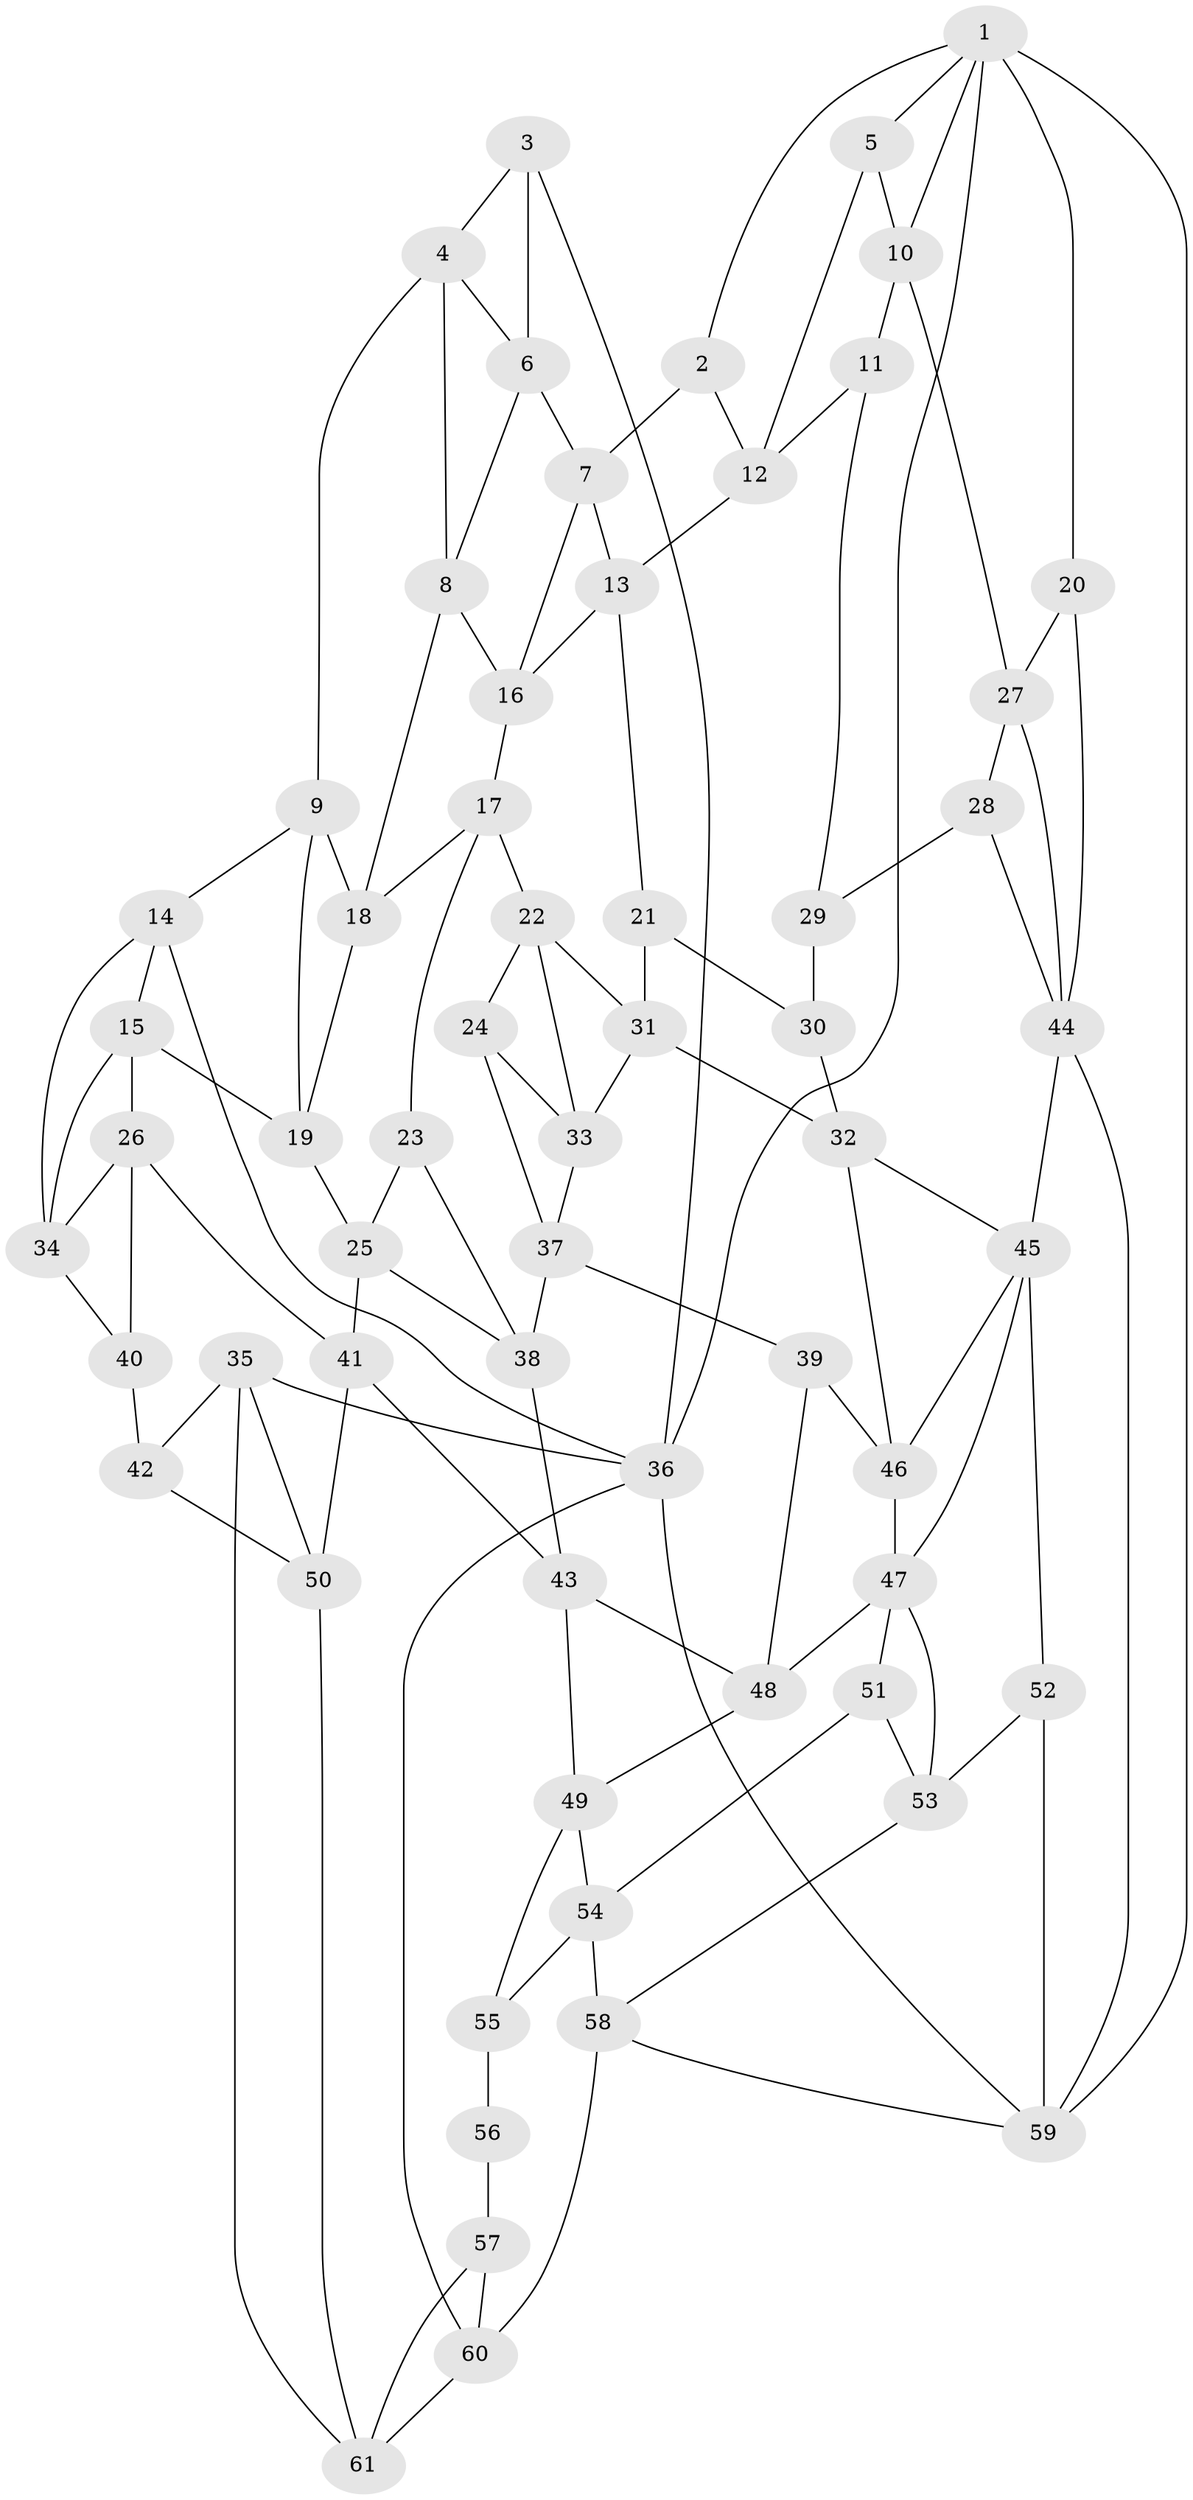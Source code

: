 // original degree distribution, {3: 0.01639344262295082, 4: 0.18032786885245902, 6: 0.16393442622950818, 5: 0.639344262295082}
// Generated by graph-tools (version 1.1) at 2025/27/03/09/25 03:27:08]
// undirected, 61 vertices, 116 edges
graph export_dot {
graph [start="1"]
  node [color=gray90,style=filled];
  1;
  2;
  3;
  4;
  5;
  6;
  7;
  8;
  9;
  10;
  11;
  12;
  13;
  14;
  15;
  16;
  17;
  18;
  19;
  20;
  21;
  22;
  23;
  24;
  25;
  26;
  27;
  28;
  29;
  30;
  31;
  32;
  33;
  34;
  35;
  36;
  37;
  38;
  39;
  40;
  41;
  42;
  43;
  44;
  45;
  46;
  47;
  48;
  49;
  50;
  51;
  52;
  53;
  54;
  55;
  56;
  57;
  58;
  59;
  60;
  61;
  1 -- 2 [weight=1.0];
  1 -- 5 [weight=1.0];
  1 -- 10 [weight=1.0];
  1 -- 20 [weight=1.0];
  1 -- 36 [weight=1.0];
  1 -- 59 [weight=1.0];
  2 -- 7 [weight=1.0];
  2 -- 12 [weight=1.0];
  3 -- 4 [weight=1.0];
  3 -- 6 [weight=1.0];
  3 -- 36 [weight=1.0];
  4 -- 6 [weight=1.0];
  4 -- 8 [weight=1.0];
  4 -- 9 [weight=1.0];
  5 -- 10 [weight=1.0];
  5 -- 12 [weight=1.0];
  6 -- 7 [weight=1.0];
  6 -- 8 [weight=1.0];
  7 -- 13 [weight=1.0];
  7 -- 16 [weight=1.0];
  8 -- 16 [weight=1.0];
  8 -- 18 [weight=1.0];
  9 -- 14 [weight=1.0];
  9 -- 18 [weight=1.0];
  9 -- 19 [weight=1.0];
  10 -- 11 [weight=1.0];
  10 -- 27 [weight=1.0];
  11 -- 12 [weight=1.0];
  11 -- 29 [weight=1.0];
  12 -- 13 [weight=1.0];
  13 -- 16 [weight=1.0];
  13 -- 21 [weight=1.0];
  14 -- 15 [weight=1.0];
  14 -- 34 [weight=1.0];
  14 -- 36 [weight=1.0];
  15 -- 19 [weight=1.0];
  15 -- 26 [weight=1.0];
  15 -- 34 [weight=1.0];
  16 -- 17 [weight=1.0];
  17 -- 18 [weight=1.0];
  17 -- 22 [weight=1.0];
  17 -- 23 [weight=1.0];
  18 -- 19 [weight=1.0];
  19 -- 25 [weight=1.0];
  20 -- 27 [weight=1.0];
  20 -- 44 [weight=1.0];
  21 -- 30 [weight=1.0];
  21 -- 31 [weight=1.0];
  22 -- 24 [weight=1.0];
  22 -- 31 [weight=1.0];
  22 -- 33 [weight=1.0];
  23 -- 25 [weight=1.0];
  23 -- 38 [weight=1.0];
  24 -- 33 [weight=1.0];
  24 -- 37 [weight=1.0];
  25 -- 38 [weight=1.0];
  25 -- 41 [weight=1.0];
  26 -- 34 [weight=1.0];
  26 -- 40 [weight=1.0];
  26 -- 41 [weight=1.0];
  27 -- 28 [weight=1.0];
  27 -- 44 [weight=1.0];
  28 -- 29 [weight=1.0];
  28 -- 44 [weight=1.0];
  29 -- 30 [weight=2.0];
  30 -- 32 [weight=1.0];
  31 -- 32 [weight=1.0];
  31 -- 33 [weight=1.0];
  32 -- 45 [weight=1.0];
  32 -- 46 [weight=1.0];
  33 -- 37 [weight=1.0];
  34 -- 40 [weight=1.0];
  35 -- 36 [weight=1.0];
  35 -- 42 [weight=1.0];
  35 -- 50 [weight=1.0];
  35 -- 61 [weight=1.0];
  36 -- 59 [weight=1.0];
  36 -- 60 [weight=1.0];
  37 -- 38 [weight=1.0];
  37 -- 39 [weight=1.0];
  38 -- 43 [weight=1.0];
  39 -- 46 [weight=2.0];
  39 -- 48 [weight=1.0];
  40 -- 42 [weight=2.0];
  41 -- 43 [weight=1.0];
  41 -- 50 [weight=1.0];
  42 -- 50 [weight=1.0];
  43 -- 48 [weight=1.0];
  43 -- 49 [weight=1.0];
  44 -- 45 [weight=2.0];
  44 -- 59 [weight=1.0];
  45 -- 46 [weight=1.0];
  45 -- 47 [weight=1.0];
  45 -- 52 [weight=1.0];
  46 -- 47 [weight=2.0];
  47 -- 48 [weight=1.0];
  47 -- 51 [weight=1.0];
  47 -- 53 [weight=1.0];
  48 -- 49 [weight=1.0];
  49 -- 54 [weight=1.0];
  49 -- 55 [weight=1.0];
  50 -- 61 [weight=1.0];
  51 -- 53 [weight=1.0];
  51 -- 54 [weight=1.0];
  52 -- 53 [weight=1.0];
  52 -- 59 [weight=1.0];
  53 -- 58 [weight=1.0];
  54 -- 55 [weight=1.0];
  54 -- 58 [weight=1.0];
  55 -- 56 [weight=2.0];
  56 -- 57 [weight=2.0];
  57 -- 60 [weight=1.0];
  57 -- 61 [weight=1.0];
  58 -- 59 [weight=1.0];
  58 -- 60 [weight=1.0];
  60 -- 61 [weight=1.0];
}
